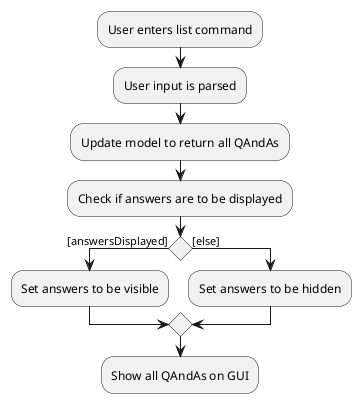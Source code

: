 @startuml
:User enters list command;
:User input is parsed;
:Update model to return all QAndAs;
:Check if answers are to be displayed;
if () then ([answersDisplayed])
    :Set answers to be visible;
else ([else])
    :Set answers to be hidden;
endif
:Show all QAndAs on GUI;
@enduml